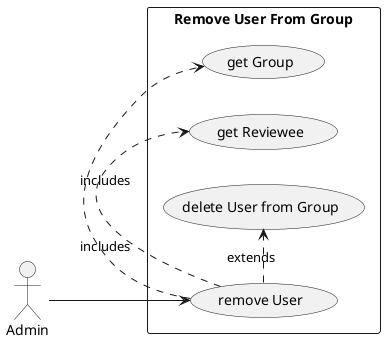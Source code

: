 @startuml

left to right direction

actor Admin

rectangle "Remove User From Group" {

usecase "remove User" as UC1
usecase "get Group" as UC2
usecase "get Reviewee" as UC3
usecase "delete User from Group" as UC4


UC1 .> UC2 : includes
UC1 .> UC3 : includes
UC1 .> UC4 : extends

}
Admin --> UC1


@enduml

